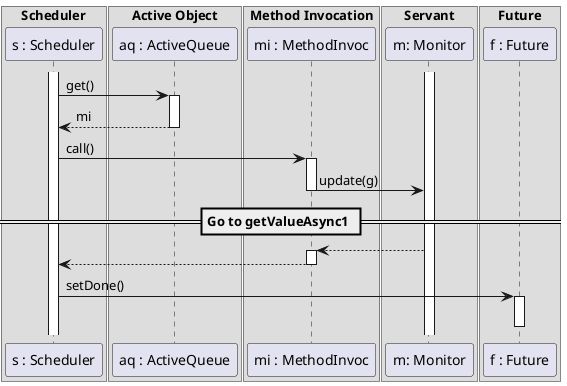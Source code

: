@startuml
box "Scheduler"
participant "s : Scheduler" as s
end box
box "Active Object"
    participant "aq : ActiveQueue" as aq
end box
box "Method Invocation"
participant "mi : MethodInvoc" as mi
end box
box "Servant"
    participant "m: Monitor" as m
end box
box "Future"
    participant "f : Future" as f
end box
activate m
activate s
s -> aq: get()
activate aq
aq --> s: mi
deactivate aq
s -> mi: call()
activate mi
mi -> m: update(g)
== Go to getValueAsync1 ==
deactivate mi
m --> mi
activate mi
mi --> s
deactivate mi
s -> f: setDone()
activate f
deactivate f
@enduml